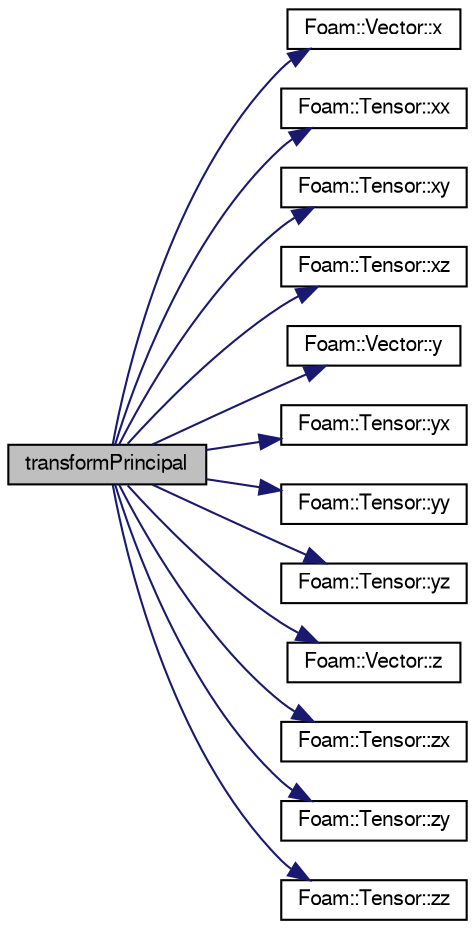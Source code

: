 digraph "transformPrincipal"
{
  bgcolor="transparent";
  edge [fontname="FreeSans",fontsize="10",labelfontname="FreeSans",labelfontsize="10"];
  node [fontname="FreeSans",fontsize="10",shape=record];
  rankdir="LR";
  Node10 [label="transformPrincipal",height=0.2,width=0.4,color="black", fillcolor="grey75", style="filled", fontcolor="black"];
  Node10 -> Node11 [color="midnightblue",fontsize="10",style="solid",fontname="FreeSans"];
  Node11 [label="Foam::Vector::x",height=0.2,width=0.4,color="black",URL="$a28442.html#a63327976e5a8359700064a02ae22548e"];
  Node10 -> Node12 [color="midnightblue",fontsize="10",style="solid",fontname="FreeSans"];
  Node12 [label="Foam::Tensor::xx",height=0.2,width=0.4,color="black",URL="$a27634.html#a1b97c7c1ed81b4fb23da8dcb71a8cd2a"];
  Node10 -> Node13 [color="midnightblue",fontsize="10",style="solid",fontname="FreeSans"];
  Node13 [label="Foam::Tensor::xy",height=0.2,width=0.4,color="black",URL="$a27634.html#aab470ae2a5eeac8c33a7b6abac6b39b3"];
  Node10 -> Node14 [color="midnightblue",fontsize="10",style="solid",fontname="FreeSans"];
  Node14 [label="Foam::Tensor::xz",height=0.2,width=0.4,color="black",URL="$a27634.html#a6c0a9bc605f3cfdfb3307b3dcf136f60"];
  Node10 -> Node15 [color="midnightblue",fontsize="10",style="solid",fontname="FreeSans"];
  Node15 [label="Foam::Vector::y",height=0.2,width=0.4,color="black",URL="$a28442.html#a1ee865f676fbac703a49c6654dd3ad74"];
  Node10 -> Node16 [color="midnightblue",fontsize="10",style="solid",fontname="FreeSans"];
  Node16 [label="Foam::Tensor::yx",height=0.2,width=0.4,color="black",URL="$a27634.html#a217bb42e2157c7914d7ebb0ffb730b7d"];
  Node10 -> Node17 [color="midnightblue",fontsize="10",style="solid",fontname="FreeSans"];
  Node17 [label="Foam::Tensor::yy",height=0.2,width=0.4,color="black",URL="$a27634.html#aba9d77023a5662b9c2d3639d5de555a0"];
  Node10 -> Node18 [color="midnightblue",fontsize="10",style="solid",fontname="FreeSans"];
  Node18 [label="Foam::Tensor::yz",height=0.2,width=0.4,color="black",URL="$a27634.html#a4a98b51ba7019e1cfffae8d321a823df"];
  Node10 -> Node19 [color="midnightblue",fontsize="10",style="solid",fontname="FreeSans"];
  Node19 [label="Foam::Vector::z",height=0.2,width=0.4,color="black",URL="$a28442.html#a1c8320b15610de211ec70ef966581423"];
  Node10 -> Node20 [color="midnightblue",fontsize="10",style="solid",fontname="FreeSans"];
  Node20 [label="Foam::Tensor::zx",height=0.2,width=0.4,color="black",URL="$a27634.html#ab7a45ba3b507f0b3f9d5c0bde184b151"];
  Node10 -> Node21 [color="midnightblue",fontsize="10",style="solid",fontname="FreeSans"];
  Node21 [label="Foam::Tensor::zy",height=0.2,width=0.4,color="black",URL="$a27634.html#ab7ecfba4f263d0455d4ea82f590a2612"];
  Node10 -> Node22 [color="midnightblue",fontsize="10",style="solid",fontname="FreeSans"];
  Node22 [label="Foam::Tensor::zz",height=0.2,width=0.4,color="black",URL="$a27634.html#a831c4848d01bfcc8d717b7ef92f2cd4b"];
}
